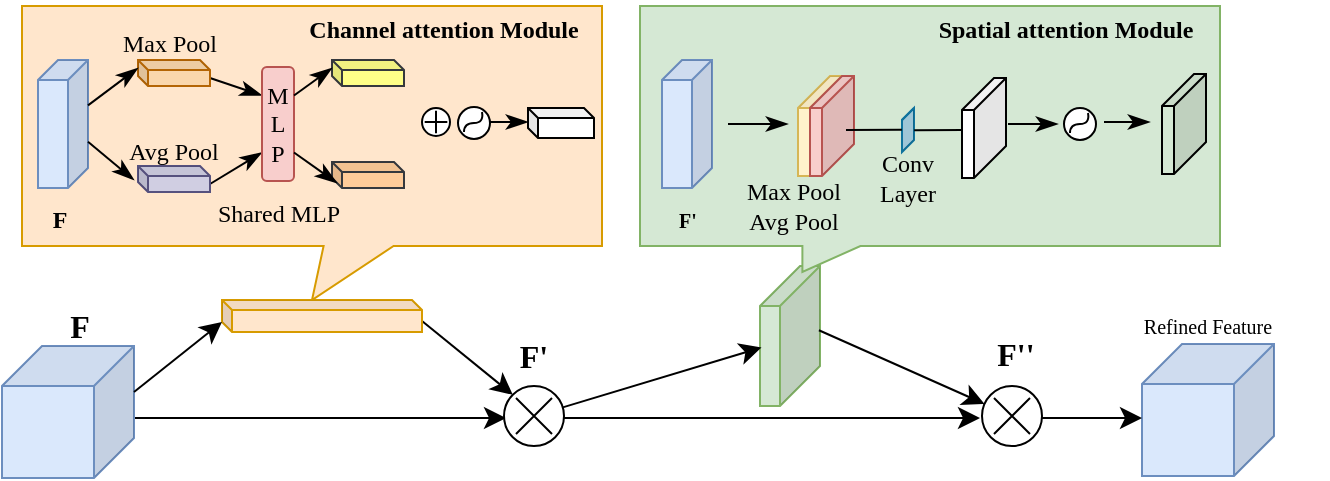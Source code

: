 <mxfile version="26.0.15">
  <diagram name="第 1 页" id="USMosS6vwKU6ZGfOITGC">
    <mxGraphModel dx="681" dy="439" grid="1" gridSize="10" guides="1" tooltips="1" connect="1" arrows="1" fold="1" page="1" pageScale="1" pageWidth="827" pageHeight="1169" math="0" shadow="0">
      <root>
        <mxCell id="0" />
        <mxCell id="1" parent="0" />
        <mxCell id="SzQSZSZH6rv7SFYVgMxc-19" value="" style="shape=cube;whiteSpace=wrap;html=1;boundedLbl=1;backgroundOutline=1;darkOpacity=0.05;darkOpacity2=0.1;size=20;flipV=0;flipH=1;fillColor=#d5e8d4;strokeColor=#82b366;fontFamily=Times New Roman;labelBackgroundColor=none;" vertex="1" parent="1">
          <mxGeometry x="399" y="360" width="30" height="70" as="geometry" />
        </mxCell>
        <mxCell id="SzQSZSZH6rv7SFYVgMxc-71" value="" style="shape=callout;whiteSpace=wrap;html=1;perimeter=calloutPerimeter;fontFamily=Times New Roman;fontSize=12;labelBackgroundColor=none;fillColor=#ffe6cc;base=35;size=27;position=0.52;strokeColor=#d79b00;" vertex="1" parent="1">
          <mxGeometry x="30" y="230" width="290" height="147" as="geometry" />
        </mxCell>
        <mxCell id="SzQSZSZH6rv7SFYVgMxc-15" style="rounded=0;orthogonalLoop=1;jettySize=auto;html=1;entryX=0;entryY=0.5;entryDx=0;entryDy=0;fontSize=12;startSize=8;endSize=8;fontFamily=Times New Roman;labelBackgroundColor=none;" edge="1" parent="1">
          <mxGeometry relative="1" as="geometry">
            <mxPoint x="86.0" y="436" as="sourcePoint" />
            <mxPoint x="272" y="436" as="targetPoint" />
          </mxGeometry>
        </mxCell>
        <mxCell id="SzQSZSZH6rv7SFYVgMxc-11" value="" style="shape=cube;whiteSpace=wrap;html=1;boundedLbl=1;backgroundOutline=1;darkOpacity=0.05;darkOpacity2=0.1;flipH=1;fillColor=#dae8fc;strokeColor=#6c8ebf;size=20;fontFamily=Times New Roman;labelBackgroundColor=none;" vertex="1" parent="1">
          <mxGeometry x="20" y="400" width="66" height="66" as="geometry" />
        </mxCell>
        <mxCell id="SzQSZSZH6rv7SFYVgMxc-12" value="" style="shape=cube;whiteSpace=wrap;html=1;boundedLbl=1;backgroundOutline=1;darkOpacity=0.05;darkOpacity2=0.1;flipH=1;fillColor=#dae8fc;strokeColor=#6c8ebf;size=20;fontFamily=Times New Roman;labelBackgroundColor=none;" vertex="1" parent="1">
          <mxGeometry x="590" y="399" width="66" height="66" as="geometry" />
        </mxCell>
        <mxCell id="SzQSZSZH6rv7SFYVgMxc-13" value="" style="ellipse;whiteSpace=wrap;html=1;aspect=fixed;fontFamily=Times New Roman;labelBackgroundColor=none;" vertex="1" parent="1">
          <mxGeometry x="271" y="420" width="30" height="30" as="geometry" />
        </mxCell>
        <mxCell id="SzQSZSZH6rv7SFYVgMxc-14" value="" style="ellipse;whiteSpace=wrap;html=1;aspect=fixed;fontFamily=Times New Roman;labelBackgroundColor=none;" vertex="1" parent="1">
          <mxGeometry x="510" y="420" width="30" height="30" as="geometry" />
        </mxCell>
        <mxCell id="SzQSZSZH6rv7SFYVgMxc-16" style="rounded=0;orthogonalLoop=1;jettySize=auto;html=1;entryX=0;entryY=0.5;entryDx=0;entryDy=0;fontSize=12;startSize=8;endSize=8;fontFamily=Times New Roman;labelBackgroundColor=none;" edge="1" parent="1">
          <mxGeometry relative="1" as="geometry">
            <mxPoint x="301" y="436" as="sourcePoint" />
            <mxPoint x="509" y="436" as="targetPoint" />
          </mxGeometry>
        </mxCell>
        <mxCell id="SzQSZSZH6rv7SFYVgMxc-17" style="rounded=0;orthogonalLoop=1;jettySize=auto;html=1;fontSize=12;startSize=8;endSize=8;fontFamily=Times New Roman;labelBackgroundColor=none;" edge="1" parent="1">
          <mxGeometry relative="1" as="geometry">
            <mxPoint x="540" y="436" as="sourcePoint" />
            <mxPoint x="590" y="436" as="targetPoint" />
          </mxGeometry>
        </mxCell>
        <mxCell id="SzQSZSZH6rv7SFYVgMxc-22" style="edgeStyle=none;curved=1;rounded=0;orthogonalLoop=1;jettySize=auto;html=1;entryX=0;entryY=0;entryDx=0;entryDy=0;fontSize=12;startSize=8;endSize=8;exitX=0;exitY=0;exitDx=100;exitDy=10.5;exitPerimeter=0;fontFamily=Times New Roman;labelBackgroundColor=none;" edge="1" parent="1" source="SzQSZSZH6rv7SFYVgMxc-18" target="SzQSZSZH6rv7SFYVgMxc-13">
          <mxGeometry relative="1" as="geometry" />
        </mxCell>
        <mxCell id="SzQSZSZH6rv7SFYVgMxc-72" value="" style="shape=callout;whiteSpace=wrap;html=1;perimeter=calloutPerimeter;fontFamily=Times New Roman;fontSize=12;labelBackgroundColor=none;fillColor=#d5e8d4;base=29;size=13;position=0.28;position2=0.28;strokeColor=#82b366;" vertex="1" parent="1">
          <mxGeometry x="339" y="230" width="290" height="133" as="geometry" />
        </mxCell>
        <mxCell id="SzQSZSZH6rv7SFYVgMxc-18" value="" style="shape=cube;whiteSpace=wrap;html=1;boundedLbl=1;backgroundOutline=1;darkOpacity=0.05;darkOpacity2=0.1;size=5;fontFamily=Times New Roman;fillColor=#ffe6cc;strokeColor=#d79b00;labelBackgroundColor=none;" vertex="1" parent="1">
          <mxGeometry x="130" y="377" width="100" height="16" as="geometry" />
        </mxCell>
        <mxCell id="SzQSZSZH6rv7SFYVgMxc-20" value="" style="edgeStyle=none;curved=1;rounded=0;orthogonalLoop=1;jettySize=auto;html=1;fontSize=12;startSize=8;endSize=8;exitX=0.018;exitY=0.459;exitDx=0;exitDy=0;exitPerimeter=0;fontFamily=Times New Roman;labelBackgroundColor=none;" edge="1" parent="1" source="SzQSZSZH6rv7SFYVgMxc-19" target="SzQSZSZH6rv7SFYVgMxc-14">
          <mxGeometry relative="1" as="geometry" />
        </mxCell>
        <mxCell id="SzQSZSZH6rv7SFYVgMxc-21" value="" style="endArrow=classic;html=1;rounded=0;fontSize=12;startSize=8;endSize=8;curved=1;exitX=0;exitY=0;exitDx=0;exitDy=23;exitPerimeter=0;entryX=0;entryY=0;entryDx=0;entryDy=11;entryPerimeter=0;fontFamily=Times New Roman;labelBackgroundColor=none;" edge="1" parent="1" source="SzQSZSZH6rv7SFYVgMxc-11" target="SzQSZSZH6rv7SFYVgMxc-18">
          <mxGeometry width="50" height="50" relative="1" as="geometry">
            <mxPoint x="250" y="360" as="sourcePoint" />
            <mxPoint x="300" y="310" as="targetPoint" />
          </mxGeometry>
        </mxCell>
        <mxCell id="SzQSZSZH6rv7SFYVgMxc-23" style="edgeStyle=none;curved=1;rounded=0;orthogonalLoop=1;jettySize=auto;html=1;entryX=0.974;entryY=0.582;entryDx=0;entryDy=0;entryPerimeter=0;fontSize=12;startSize=8;endSize=8;fontFamily=Times New Roman;labelBackgroundColor=none;" edge="1" parent="1" source="SzQSZSZH6rv7SFYVgMxc-13" target="SzQSZSZH6rv7SFYVgMxc-19">
          <mxGeometry relative="1" as="geometry" />
        </mxCell>
        <mxCell id="SzQSZSZH6rv7SFYVgMxc-27" value="" style="shape=cube;whiteSpace=wrap;html=1;boundedLbl=1;backgroundOutline=1;darkOpacity=0.05;darkOpacity2=0.1;flipH=1;fillColor=#dae8fc;strokeColor=#6c8ebf;size=10;fontFamily=Times New Roman;labelBackgroundColor=none;" vertex="1" parent="1">
          <mxGeometry x="38" y="257" width="25" height="64" as="geometry" />
        </mxCell>
        <mxCell id="SzQSZSZH6rv7SFYVgMxc-28" value="" style="shape=cube;whiteSpace=wrap;html=1;boundedLbl=1;backgroundOutline=1;darkOpacity=0.05;darkOpacity2=0.1;size=5;fontFamily=Times New Roman;labelBackgroundColor=none;" vertex="1" parent="1">
          <mxGeometry x="283" y="281" width="33" height="15" as="geometry" />
        </mxCell>
        <mxCell id="SzQSZSZH6rv7SFYVgMxc-43" style="edgeStyle=none;curved=1;rounded=0;orthogonalLoop=1;jettySize=auto;html=1;entryX=0;entryY=0.25;entryDx=0;entryDy=0;fontSize=12;startSize=8;endSize=8;exitX=0;exitY=0;exitDx=36;exitDy=9;exitPerimeter=0;endArrow=classicThin;endFill=1;fontFamily=Times New Roman;labelBackgroundColor=none;" edge="1" parent="1" source="SzQSZSZH6rv7SFYVgMxc-29" target="SzQSZSZH6rv7SFYVgMxc-32">
          <mxGeometry relative="1" as="geometry" />
        </mxCell>
        <mxCell id="SzQSZSZH6rv7SFYVgMxc-29" value="" style="shape=cube;whiteSpace=wrap;html=1;boundedLbl=1;backgroundOutline=1;darkOpacity=0.05;darkOpacity2=0.1;size=5;fillColor=#fad7ac;strokeColor=#b46504;fontFamily=Times New Roman;labelBackgroundColor=none;" vertex="1" parent="1">
          <mxGeometry x="88" y="257" width="36" height="13" as="geometry" />
        </mxCell>
        <mxCell id="SzQSZSZH6rv7SFYVgMxc-44" style="edgeStyle=none;curved=1;rounded=0;orthogonalLoop=1;jettySize=auto;html=1;entryX=0;entryY=0.75;entryDx=0;entryDy=0;fontSize=12;startSize=8;endSize=8;exitX=0;exitY=0;exitDx=36;exitDy=9;exitPerimeter=0;endArrow=classicThin;endFill=1;fontFamily=Times New Roman;labelBackgroundColor=none;" edge="1" parent="1" source="SzQSZSZH6rv7SFYVgMxc-30" target="SzQSZSZH6rv7SFYVgMxc-32">
          <mxGeometry relative="1" as="geometry" />
        </mxCell>
        <mxCell id="SzQSZSZH6rv7SFYVgMxc-30" value="" style="shape=cube;whiteSpace=wrap;html=1;boundedLbl=1;backgroundOutline=1;darkOpacity=0.05;darkOpacity2=0.1;size=5;fillColor=#d0cee2;strokeColor=#56517e;fontFamily=Times New Roman;labelBackgroundColor=none;" vertex="1" parent="1">
          <mxGeometry x="88" y="310" width="36" height="13" as="geometry" />
        </mxCell>
        <mxCell id="SzQSZSZH6rv7SFYVgMxc-32" value="M&lt;div&gt;L&lt;/div&gt;&lt;div&gt;P&lt;/div&gt;" style="rounded=1;whiteSpace=wrap;html=1;fontFamily=Times New Roman;labelBackgroundColor=none;fillColor=#f8cecc;strokeColor=#b85450;" vertex="1" parent="1">
          <mxGeometry x="150" y="260.5" width="16" height="57" as="geometry" />
        </mxCell>
        <mxCell id="SzQSZSZH6rv7SFYVgMxc-33" value="" style="shape=cube;whiteSpace=wrap;html=1;boundedLbl=1;backgroundOutline=1;darkOpacity=0.05;darkOpacity2=0.1;size=5;fillColor=#ffff88;strokeColor=#36393d;fontFamily=Times New Roman;labelBackgroundColor=none;" vertex="1" parent="1">
          <mxGeometry x="185" y="257" width="36" height="13" as="geometry" />
        </mxCell>
        <mxCell id="SzQSZSZH6rv7SFYVgMxc-34" value="" style="shape=cube;whiteSpace=wrap;html=1;boundedLbl=1;backgroundOutline=1;darkOpacity=0.05;darkOpacity2=0.1;size=5;fillColor=#ffcc99;strokeColor=#36393d;fontFamily=Times New Roman;labelBackgroundColor=none;" vertex="1" parent="1">
          <mxGeometry x="185" y="308" width="36" height="13" as="geometry" />
        </mxCell>
        <mxCell id="SzQSZSZH6rv7SFYVgMxc-35" value="" style="shape=cube;whiteSpace=wrap;html=1;boundedLbl=1;backgroundOutline=1;darkOpacity=0.05;darkOpacity2=0.1;flipH=1;fillColor=#dae8fc;strokeColor=#6c8ebf;size=10;fontFamily=Times New Roman;labelBackgroundColor=none;" vertex="1" parent="1">
          <mxGeometry x="350" y="257" width="25" height="64" as="geometry" />
        </mxCell>
        <mxCell id="SzQSZSZH6rv7SFYVgMxc-36" value="" style="ellipse;whiteSpace=wrap;html=1;aspect=fixed;fontFamily=Times New Roman;labelBackgroundColor=none;" vertex="1" parent="1">
          <mxGeometry x="230" y="281" width="14" height="14" as="geometry" />
        </mxCell>
        <mxCell id="SzQSZSZH6rv7SFYVgMxc-37" value="" style="ellipse;whiteSpace=wrap;html=1;aspect=fixed;fontFamily=Times New Roman;labelBackgroundColor=none;" vertex="1" parent="1">
          <mxGeometry x="248" y="280.5" width="16" height="16" as="geometry" />
        </mxCell>
        <mxCell id="SzQSZSZH6rv7SFYVgMxc-39" style="rounded=0;orthogonalLoop=1;jettySize=auto;html=1;fontSize=12;startSize=8;endSize=8;entryX=0;entryY=0;entryDx=0;entryDy=4;entryPerimeter=0;endArrow=classicThin;endFill=1;fontFamily=Times New Roman;labelBackgroundColor=none;" edge="1" parent="1" source="SzQSZSZH6rv7SFYVgMxc-27" target="SzQSZSZH6rv7SFYVgMxc-29">
          <mxGeometry relative="1" as="geometry" />
        </mxCell>
        <mxCell id="SzQSZSZH6rv7SFYVgMxc-41" style="rounded=0;orthogonalLoop=1;jettySize=auto;html=1;fontSize=12;startSize=8;endSize=8;entryX=0;entryY=0;entryDx=0;entryDy=4;entryPerimeter=0;endArrow=classicThin;endFill=1;exitX=0;exitY=0.639;exitDx=0;exitDy=0;exitPerimeter=0;fontFamily=Times New Roman;labelBackgroundColor=none;" edge="1" parent="1" source="SzQSZSZH6rv7SFYVgMxc-27">
          <mxGeometry relative="1" as="geometry">
            <mxPoint x="63" y="289" as="sourcePoint" />
            <mxPoint x="86" y="317" as="targetPoint" />
          </mxGeometry>
        </mxCell>
        <mxCell id="SzQSZSZH6rv7SFYVgMxc-46" style="edgeStyle=none;curved=1;rounded=0;orthogonalLoop=1;jettySize=auto;html=1;entryX=0;entryY=0;entryDx=0;entryDy=4;fontSize=12;startSize=8;endSize=8;exitX=1;exitY=0.25;exitDx=0;exitDy=0;endArrow=classicThin;endFill=1;entryPerimeter=0;fontFamily=Times New Roman;labelBackgroundColor=none;" edge="1" parent="1" source="SzQSZSZH6rv7SFYVgMxc-32" target="SzQSZSZH6rv7SFYVgMxc-33">
          <mxGeometry relative="1" as="geometry">
            <mxPoint x="158" y="279" as="sourcePoint" />
            <mxPoint x="177" y="263" as="targetPoint" />
          </mxGeometry>
        </mxCell>
        <mxCell id="SzQSZSZH6rv7SFYVgMxc-47" style="edgeStyle=none;curved=1;rounded=0;orthogonalLoop=1;jettySize=auto;html=1;entryX=0;entryY=0;entryDx=2.5;entryDy=10.5;fontSize=12;startSize=8;endSize=8;exitX=1;exitY=0.75;exitDx=0;exitDy=0;endArrow=classicThin;endFill=1;entryPerimeter=0;fontFamily=Times New Roman;labelBackgroundColor=none;" edge="1" parent="1" source="SzQSZSZH6rv7SFYVgMxc-32" target="SzQSZSZH6rv7SFYVgMxc-34">
          <mxGeometry relative="1" as="geometry">
            <mxPoint x="158" y="305" as="sourcePoint" />
            <mxPoint x="177" y="313" as="targetPoint" />
          </mxGeometry>
        </mxCell>
        <mxCell id="SzQSZSZH6rv7SFYVgMxc-53" value="" style="shape=cube;whiteSpace=wrap;html=1;boundedLbl=1;backgroundOutline=1;darkOpacity=0.05;darkOpacity2=0.1;size=16;flipV=0;flipH=1;fontFamily=Times New Roman;fillColor=none;labelBackgroundColor=none;" vertex="1" parent="1">
          <mxGeometry x="600" y="264" width="22" height="50" as="geometry" />
        </mxCell>
        <mxCell id="SzQSZSZH6rv7SFYVgMxc-58" style="edgeStyle=none;shape=connector;curved=1;rounded=0;orthogonalLoop=1;jettySize=auto;html=1;entryX=0;entryY=0;entryDx=0;entryDy=10;entryPerimeter=0;strokeColor=default;align=center;verticalAlign=middle;fontFamily=Times New Roman;fontSize=12;fontColor=default;labelBackgroundColor=none;startSize=8;endArrow=classicThin;endFill=1;endSize=8;" edge="1" parent="1">
          <mxGeometry relative="1" as="geometry">
            <mxPoint x="264" y="288" as="sourcePoint" />
            <mxPoint x="283" y="288" as="targetPoint" />
          </mxGeometry>
        </mxCell>
        <mxCell id="SzQSZSZH6rv7SFYVgMxc-52" value="" style="shape=cube;whiteSpace=wrap;html=1;boundedLbl=1;backgroundOutline=1;darkOpacity=0.05;darkOpacity2=0.1;size=16;flipV=0;flipH=1;fontFamily=Times New Roman;labelBackgroundColor=none;" vertex="1" parent="1">
          <mxGeometry x="500" y="266" width="22" height="50" as="geometry" />
        </mxCell>
        <mxCell id="SzQSZSZH6rv7SFYVgMxc-59" value="" style="group;fontFamily=Times New Roman;labelBackgroundColor=none;" vertex="1" connectable="0" parent="1">
          <mxGeometry x="418" y="265" width="28" height="50" as="geometry" />
        </mxCell>
        <mxCell id="SzQSZSZH6rv7SFYVgMxc-48" value="" style="shape=cube;whiteSpace=wrap;html=1;boundedLbl=1;backgroundOutline=1;darkOpacity=0.05;darkOpacity2=0.1;size=16;flipV=0;flipH=1;fillColor=#fff2cc;strokeColor=#d6b656;fontFamily=Times New Roman;labelBackgroundColor=none;" vertex="1" parent="SzQSZSZH6rv7SFYVgMxc-59">
          <mxGeometry width="22" height="50" as="geometry" />
        </mxCell>
        <mxCell id="SzQSZSZH6rv7SFYVgMxc-50" value="" style="shape=cube;whiteSpace=wrap;html=1;boundedLbl=1;backgroundOutline=1;darkOpacity=0.05;darkOpacity2=0.1;size=16;flipV=0;flipH=1;fillColor=#f8cecc;strokeColor=#b85450;fontFamily=Times New Roman;labelBackgroundColor=none;" vertex="1" parent="SzQSZSZH6rv7SFYVgMxc-59">
          <mxGeometry x="6" width="22" height="50" as="geometry" />
        </mxCell>
        <mxCell id="SzQSZSZH6rv7SFYVgMxc-60" value="" style="shape=umlDestroy;whiteSpace=wrap;html=1;strokeWidth=1;targetShapes=umlLifeline;fontFamily=Times New Roman;fontSize=12;fontColor=default;labelBackgroundColor=none;" vertex="1" parent="1">
          <mxGeometry x="277" y="426" width="18" height="18" as="geometry" />
        </mxCell>
        <mxCell id="SzQSZSZH6rv7SFYVgMxc-61" value="" style="shape=umlDestroy;whiteSpace=wrap;html=1;strokeWidth=1;targetShapes=umlLifeline;fontFamily=Times New Roman;fontSize=12;fontColor=default;labelBackgroundColor=none;" vertex="1" parent="1">
          <mxGeometry x="516" y="426" width="18" height="18" as="geometry" />
        </mxCell>
        <mxCell id="SzQSZSZH6rv7SFYVgMxc-63" value="" style="shape=umlDestroy;whiteSpace=wrap;html=1;strokeWidth=1;targetShapes=umlLifeline;fontFamily=Times New Roman;fontSize=12;fontColor=default;labelBackgroundColor=none;rotation=45;" vertex="1" parent="1">
          <mxGeometry x="233" y="284" width="8" height="8" as="geometry" />
        </mxCell>
        <mxCell id="SzQSZSZH6rv7SFYVgMxc-66" value="" style="curved=1;endArrow=none;html=1;rounded=0;strokeColor=default;align=center;verticalAlign=middle;fontFamily=Times New Roman;fontSize=12;fontColor=default;labelBackgroundColor=none;edgeStyle=none;startSize=8;endSize=8;endFill=1;startFill=0;" edge="1" parent="1">
          <mxGeometry width="50" height="50" relative="1" as="geometry">
            <mxPoint x="251" y="293" as="sourcePoint" />
            <mxPoint x="260" y="283" as="targetPoint" />
            <Array as="points">
              <mxPoint x="251" y="288.5" />
              <mxPoint x="261" y="288.5" />
            </Array>
          </mxGeometry>
        </mxCell>
        <mxCell id="SzQSZSZH6rv7SFYVgMxc-70" value="" style="group;fontFamily=Times New Roman;labelBackgroundColor=none;" vertex="1" connectable="0" parent="1">
          <mxGeometry x="548" y="277" width="16" height="16" as="geometry" />
        </mxCell>
        <mxCell id="SzQSZSZH6rv7SFYVgMxc-89" value="" style="group" vertex="1" connectable="0" parent="SzQSZSZH6rv7SFYVgMxc-70">
          <mxGeometry x="3" y="4" width="16" height="16" as="geometry" />
        </mxCell>
        <mxCell id="SzQSZSZH6rv7SFYVgMxc-68" value="" style="ellipse;whiteSpace=wrap;html=1;aspect=fixed;fontFamily=Times New Roman;labelBackgroundColor=none;" vertex="1" parent="SzQSZSZH6rv7SFYVgMxc-89">
          <mxGeometry width="16" height="16" as="geometry" />
        </mxCell>
        <mxCell id="SzQSZSZH6rv7SFYVgMxc-69" value="" style="curved=1;endArrow=none;html=1;rounded=0;strokeColor=default;align=center;verticalAlign=middle;fontFamily=Times New Roman;fontSize=12;fontColor=default;labelBackgroundColor=none;edgeStyle=none;startSize=8;endSize=8;endFill=1;startFill=0;" edge="1" parent="SzQSZSZH6rv7SFYVgMxc-89">
          <mxGeometry width="50" height="50" relative="1" as="geometry">
            <mxPoint x="3" y="12.5" as="sourcePoint" />
            <mxPoint x="12" y="2.5" as="targetPoint" />
            <Array as="points">
              <mxPoint x="3" y="8" />
              <mxPoint x="13" y="8" />
            </Array>
          </mxGeometry>
        </mxCell>
        <mxCell id="SzQSZSZH6rv7SFYVgMxc-73" value="&lt;span style=&quot;font-weight: normal;&quot;&gt;&lt;font&gt;Shared MLP&lt;/font&gt;&lt;/span&gt;" style="text;strokeColor=none;fillColor=none;html=1;fontSize=12;fontStyle=1;verticalAlign=middle;align=center;fontFamily=Times New Roman;fontColor=default;labelBackgroundColor=none;" vertex="1" parent="1">
          <mxGeometry x="108" y="314" width="100" height="40" as="geometry" />
        </mxCell>
        <mxCell id="SzQSZSZH6rv7SFYVgMxc-74" value="F" style="text;html=1;align=center;verticalAlign=middle;whiteSpace=wrap;rounded=0;fontFamily=Times New Roman;fontSize=12;fontColor=default;labelBackgroundColor=none;fontStyle=1" vertex="1" parent="1">
          <mxGeometry x="19" y="322" width="60" height="30" as="geometry" />
        </mxCell>
        <mxCell id="SzQSZSZH6rv7SFYVgMxc-75" value="&lt;span style=&quot;font-size: 10px;&quot;&gt;F&#39;&lt;/span&gt;" style="text;html=1;align=center;verticalAlign=middle;whiteSpace=wrap;rounded=0;fontFamily=Times New Roman;fontSize=12;fontColor=default;labelBackgroundColor=none;fontStyle=1" vertex="1" parent="1">
          <mxGeometry x="332.5" y="322" width="60" height="30" as="geometry" />
        </mxCell>
        <mxCell id="SzQSZSZH6rv7SFYVgMxc-76" value="Channel attention Module" style="text;html=1;align=center;verticalAlign=middle;whiteSpace=wrap;rounded=0;fontFamily=Times New Roman;fontSize=12;fontColor=default;labelBackgroundColor=none;fontStyle=1" vertex="1" parent="1">
          <mxGeometry x="140" y="227" width="202" height="30" as="geometry" />
        </mxCell>
        <mxCell id="SzQSZSZH6rv7SFYVgMxc-77" value="Spatial attention Module" style="text;html=1;align=center;verticalAlign=middle;whiteSpace=wrap;rounded=0;fontFamily=Times New Roman;fontSize=12;fontColor=default;labelBackgroundColor=none;fontStyle=1" vertex="1" parent="1">
          <mxGeometry x="451" y="227" width="202" height="30" as="geometry" />
        </mxCell>
        <mxCell id="SzQSZSZH6rv7SFYVgMxc-78" value="Max Pool" style="text;html=1;align=center;verticalAlign=middle;whiteSpace=wrap;rounded=0;fontFamily=Times New Roman;fontSize=12;fontColor=default;labelBackgroundColor=none;" vertex="1" parent="1">
          <mxGeometry x="74" y="234" width="60" height="30" as="geometry" />
        </mxCell>
        <mxCell id="SzQSZSZH6rv7SFYVgMxc-79" value="Avg Pool" style="text;html=1;align=center;verticalAlign=middle;whiteSpace=wrap;rounded=0;fontFamily=Times New Roman;fontSize=12;fontColor=default;labelBackgroundColor=none;" vertex="1" parent="1">
          <mxGeometry x="76" y="287.5" width="60" height="30" as="geometry" />
        </mxCell>
        <mxCell id="SzQSZSZH6rv7SFYVgMxc-80" value="F" style="text;html=1;align=center;verticalAlign=middle;whiteSpace=wrap;rounded=0;fontFamily=Times New Roman;fontSize=16;fontColor=default;labelBackgroundColor=none;fontStyle=1" vertex="1" parent="1">
          <mxGeometry x="29" y="375" width="60" height="30" as="geometry" />
        </mxCell>
        <mxCell id="SzQSZSZH6rv7SFYVgMxc-81" value="&lt;span&gt;F&#39;&lt;/span&gt;" style="text;html=1;align=center;verticalAlign=middle;whiteSpace=wrap;rounded=0;fontFamily=Times New Roman;fontSize=16;fontColor=default;labelBackgroundColor=none;fontStyle=1" vertex="1" parent="1">
          <mxGeometry x="256" y="390" width="60" height="30" as="geometry" />
        </mxCell>
        <mxCell id="SzQSZSZH6rv7SFYVgMxc-82" value="&lt;span&gt;F&#39;&#39;&lt;/span&gt;" style="text;html=1;align=center;verticalAlign=middle;whiteSpace=wrap;rounded=0;fontFamily=Times New Roman;fontSize=16;fontColor=default;labelBackgroundColor=none;fontStyle=1" vertex="1" parent="1">
          <mxGeometry x="497" y="389" width="60" height="30" as="geometry" />
        </mxCell>
        <mxCell id="SzQSZSZH6rv7SFYVgMxc-83" value="&lt;span style=&quot;font-size: 10px;&quot;&gt;Refined Feature&lt;/span&gt;" style="text;html=1;align=center;verticalAlign=middle;whiteSpace=wrap;rounded=0;fontFamily=Times New Roman;fontSize=12;fontColor=default;labelBackgroundColor=none;" vertex="1" parent="1">
          <mxGeometry x="563" y="375" width="120" height="30" as="geometry" />
        </mxCell>
        <mxCell id="SzQSZSZH6rv7SFYVgMxc-84" value="Max Pool&lt;div&gt;Avg Pool&lt;/div&gt;" style="text;html=1;align=center;verticalAlign=middle;whiteSpace=wrap;rounded=0;fontFamily=Times New Roman;fontSize=12;labelBackgroundColor=none;fillColor=none;" vertex="1" parent="1">
          <mxGeometry x="386" y="315" width="60" height="30" as="geometry" />
        </mxCell>
        <mxCell id="SzQSZSZH6rv7SFYVgMxc-86" style="edgeStyle=none;shape=connector;curved=1;rounded=0;orthogonalLoop=1;jettySize=auto;html=1;entryX=0;entryY=0;entryDx=0;entryDy=10;entryPerimeter=0;strokeColor=default;align=center;verticalAlign=middle;fontFamily=Times New Roman;fontSize=12;fontColor=default;labelBackgroundColor=none;startSize=8;endArrow=classicThin;endFill=1;endSize=8;" edge="1" parent="1">
          <mxGeometry relative="1" as="geometry">
            <mxPoint x="383" y="289" as="sourcePoint" />
            <mxPoint x="413" y="289" as="targetPoint" />
          </mxGeometry>
        </mxCell>
        <mxCell id="SzQSZSZH6rv7SFYVgMxc-87" style="edgeStyle=none;shape=connector;curved=1;rounded=0;orthogonalLoop=1;jettySize=auto;html=1;entryX=0;entryY=0;entryDx=0;entryDy=10;entryPerimeter=0;strokeColor=default;align=center;verticalAlign=middle;fontFamily=Times New Roman;fontSize=12;fontColor=default;labelBackgroundColor=none;startSize=8;endArrow=classicThin;endFill=1;endSize=8;" edge="1" parent="1">
          <mxGeometry relative="1" as="geometry">
            <mxPoint x="523" y="289" as="sourcePoint" />
            <mxPoint x="548" y="289" as="targetPoint" />
          </mxGeometry>
        </mxCell>
        <mxCell id="SzQSZSZH6rv7SFYVgMxc-91" style="edgeStyle=none;shape=connector;curved=1;rounded=0;orthogonalLoop=1;jettySize=auto;html=1;entryX=0;entryY=0;entryDx=0;entryDy=10;entryPerimeter=0;strokeColor=default;align=center;verticalAlign=middle;fontFamily=Times New Roman;fontSize=12;fontColor=default;labelBackgroundColor=none;startSize=8;endArrow=classicThin;endFill=1;endSize=8;" edge="1" parent="1">
          <mxGeometry relative="1" as="geometry">
            <mxPoint x="571" y="288" as="sourcePoint" />
            <mxPoint x="594" y="288" as="targetPoint" />
          </mxGeometry>
        </mxCell>
        <mxCell id="SzQSZSZH6rv7SFYVgMxc-97" value="" style="shape=cube;whiteSpace=wrap;html=1;boundedLbl=1;backgroundOutline=1;darkOpacity=0.05;darkOpacity2=0.1;size=16;flipV=0;flipH=1;fontFamily=Times New Roman;labelBackgroundColor=none;fillColor=#b1ddf0;strokeColor=#10739e;" vertex="1" parent="1">
          <mxGeometry x="470" y="281" width="6" height="22" as="geometry" />
        </mxCell>
        <mxCell id="SzQSZSZH6rv7SFYVgMxc-99" value="Conv&lt;div&gt;Layer&lt;/div&gt;" style="text;html=1;align=center;verticalAlign=middle;whiteSpace=wrap;rounded=0;fontFamily=Times New Roman;fontSize=12;labelBackgroundColor=none;fillColor=none;" vertex="1" parent="1">
          <mxGeometry x="443" y="301" width="60" height="30" as="geometry" />
        </mxCell>
        <mxCell id="SzQSZSZH6rv7SFYVgMxc-100" value="" style="endArrow=none;html=1;rounded=0;strokeColor=default;align=center;verticalAlign=middle;fontFamily=Helvetica;fontSize=12;fontColor=default;labelBackgroundColor=default;edgeStyle=none;startSize=8;endSize=8;curved=1;entryX=1.013;entryY=0.587;entryDx=0;entryDy=0;entryPerimeter=0;" edge="1" parent="1">
          <mxGeometry width="50" height="50" relative="1" as="geometry">
            <mxPoint x="442" y="292" as="sourcePoint" />
            <mxPoint x="469.922" y="291.914" as="targetPoint" />
          </mxGeometry>
        </mxCell>
        <mxCell id="SzQSZSZH6rv7SFYVgMxc-101" value="" style="endArrow=none;html=1;rounded=0;strokeColor=default;align=center;verticalAlign=middle;fontFamily=Helvetica;fontSize=12;fontColor=default;labelBackgroundColor=default;edgeStyle=none;startSize=8;endSize=8;curved=1;entryX=1.013;entryY=0.587;entryDx=0;entryDy=0;entryPerimeter=0;" edge="1" parent="1">
          <mxGeometry width="50" height="50" relative="1" as="geometry">
            <mxPoint x="476.08" y="292.09" as="sourcePoint" />
            <mxPoint x="500" y="292.004" as="targetPoint" />
          </mxGeometry>
        </mxCell>
      </root>
    </mxGraphModel>
  </diagram>
</mxfile>
